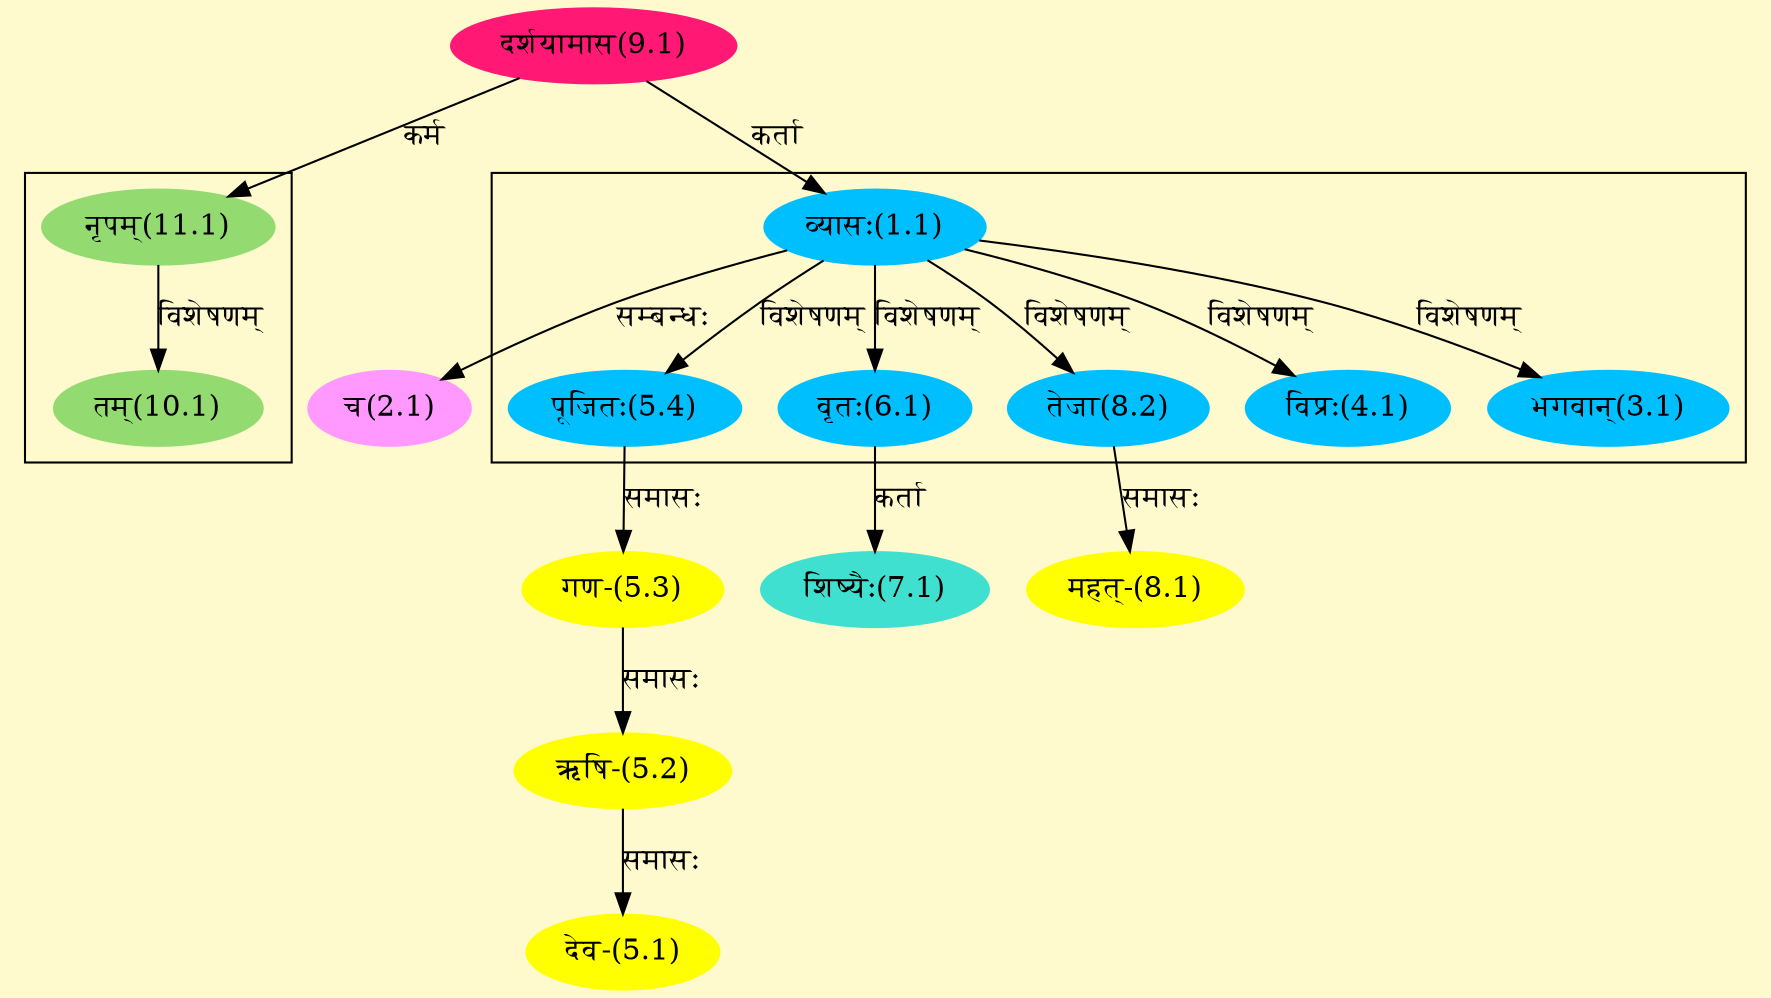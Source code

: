 digraph G{
rankdir=BT;
 compound=true;
 bgcolor="lemonchiffon1";

subgraph cluster_1{
Node3_1 [style=filled, color="#00BFFF" label = "भगवान्(3.1)"]
Node1_1 [style=filled, color="#00BFFF" label = "व्यासः(1.1)"]
Node4_1 [style=filled, color="#00BFFF" label = "विप्रः(4.1)"]
Node5_4 [style=filled, color="#00BFFF" label = "पूजितः(5.4)"]
Node6_1 [style=filled, color="#00BFFF" label = "वृतः(6.1)"]
Node8_2 [style=filled, color="#00BFFF" label = "तेजा(8.2)"]

}

subgraph cluster_2{
Node10_1 [style=filled, color="#93DB70" label = "तम्(10.1)"]
Node11_1 [style=filled, color="#93DB70" label = "नृपम्(11.1)"]

}
Node1_1 [style=filled, color="#00BFFF" label = "व्यासः(1.1)"]
Node9_1 [style=filled, color="#FF1975" label = "दर्शयामास(9.1)"]
Node2_1 [style=filled, color="#FF99FF" label = "च(2.1)"]
Node5_1 [style=filled, color="#FFFF00" label = "देव-(5.1)"]
Node5_2 [style=filled, color="#FFFF00" label = "ऋषि-(5.2)"]
Node5_3 [style=filled, color="#FFFF00" label = "गण-(5.3)"]
Node5_4 [style=filled, color="#00BFFF" label = "पूजितः(5.4)"]
Node7_1 [style=filled, color="#40E0D0" label = "शिष्यैः(7.1)"]
Node6_1 [style=filled, color="#00BFFF" label = "वृतः(6.1)"]
Node8_1 [style=filled, color="#FFFF00" label = "महत्-(8.1)"]
Node8_2 [style=filled, color="#00BFFF" label = "तेजा(8.2)"]
Node [style=filled, color="" label = "()"]
Node11_1 [style=filled, color="#93DB70" label = "नृपम्(11.1)"]
/* Start of Relations section */

Node1_1 -> Node9_1 [  label="कर्ता"  dir="back" ]
Node2_1 -> Node1_1 [  label="सम्बन्धः"  dir="back" ]
Node3_1 -> Node1_1 [  label="विशेषणम्"  dir="back" ]
Node4_1 -> Node1_1 [  label="विशेषणम्"  dir="back" ]
Node5_1 -> Node5_2 [  label="समासः"  dir="back" ]
Node5_2 -> Node5_3 [  label="समासः"  dir="back" ]
Node5_3 -> Node5_4 [  label="समासः"  dir="back" ]
Node5_4 -> Node1_1 [  label="विशेषणम्"  dir="back" ]
Node6_1 -> Node1_1 [  label="विशेषणम्"  dir="back" ]
Node7_1 -> Node6_1 [  label="कर्ता"  dir="back" ]
Node8_1 -> Node8_2 [  label="समासः"  dir="back" ]
Node8_2 -> Node1_1 [  label="विशेषणम्"  dir="back" ]
Node10_1 -> Node11_1 [  label="विशेषणम्"  dir="back" ]
Node11_1 -> Node9_1 [  label="कर्म"  dir="back" ]
}
